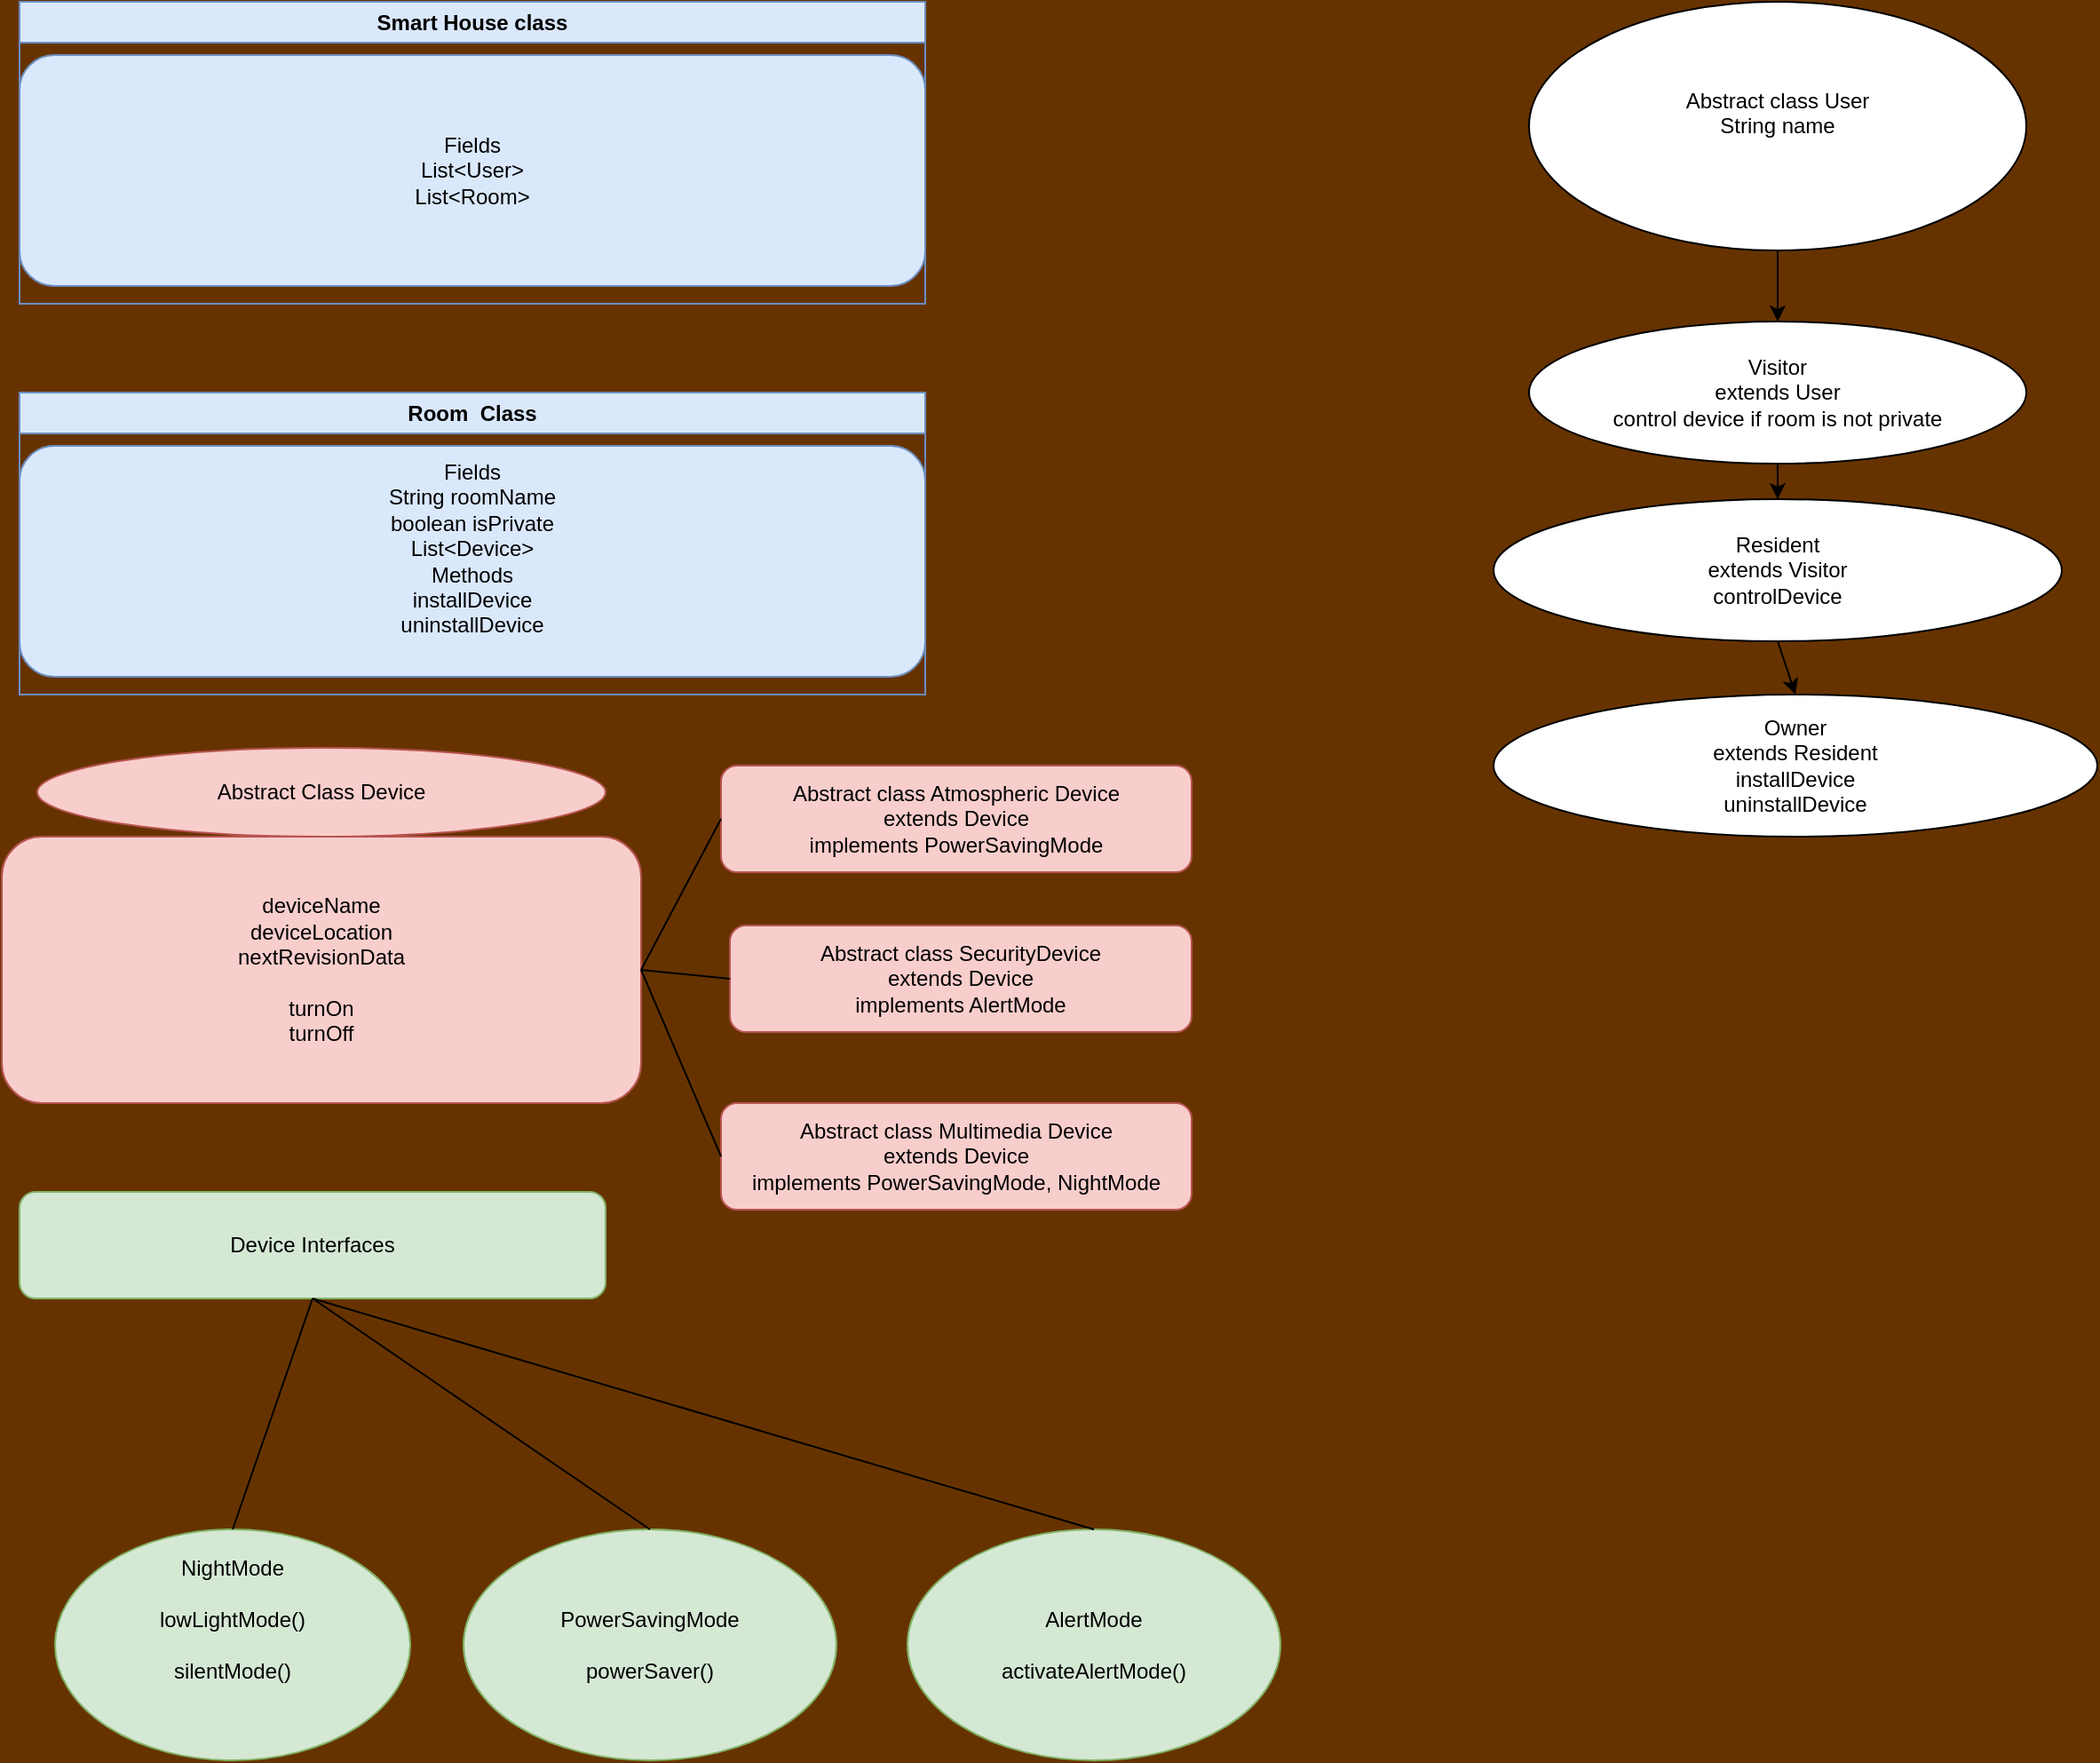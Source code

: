 <mxfile version="21.7.1" type="github">
  <diagram name="Page-1" id="9rA9lKoRtjfUEAICKigl">
    <mxGraphModel dx="1687" dy="2020" grid="1" gridSize="10" guides="1" tooltips="1" connect="1" arrows="1" fold="1" page="1" pageScale="1" pageWidth="850" pageHeight="1100" background="#663300" math="0" shadow="0">
      <root>
        <mxCell id="0" />
        <mxCell id="1" parent="0" />
        <mxCell id="LB6RR5R6ET7taKvT4Xzy-3" value="&lt;div&gt;Abstract Class Device&lt;/div&gt;" style="ellipse;whiteSpace=wrap;html=1;fillColor=#f8cecc;strokeColor=#b85450;" parent="1" vertex="1">
          <mxGeometry x="40" y="-650" width="320" height="50" as="geometry" />
        </mxCell>
        <mxCell id="LB6RR5R6ET7taKvT4Xzy-4" value="&lt;div&gt;deviceName&lt;/div&gt;&lt;div&gt;deviceLocation&lt;/div&gt;&lt;div&gt;nextRevisionData&lt;/div&gt;&lt;div&gt;&lt;br&gt;&lt;/div&gt;&lt;div&gt;turnOn&lt;/div&gt;&lt;div&gt;turnOff&lt;br&gt;&lt;/div&gt;" style="rounded=1;whiteSpace=wrap;html=1;fillColor=#f8cecc;strokeColor=#b85450;" parent="1" vertex="1">
          <mxGeometry x="20" y="-600" width="360" height="150" as="geometry" />
        </mxCell>
        <mxCell id="LB6RR5R6ET7taKvT4Xzy-5" value="Device Interfaces" style="rounded=1;whiteSpace=wrap;html=1;fillColor=#d5e8d4;strokeColor=#82b366;" parent="1" vertex="1">
          <mxGeometry x="30" y="-400" width="330" height="60" as="geometry" />
        </mxCell>
        <mxCell id="LB6RR5R6ET7taKvT4Xzy-6" value="&lt;div&gt;NightMode&lt;/div&gt;&lt;div&gt;&lt;br&gt;&lt;/div&gt;&lt;div&gt;lowLightMode()&lt;/div&gt;&lt;div&gt;&lt;br&gt;&lt;/div&gt;&lt;div&gt;silentMode()&lt;br&gt;&lt;/div&gt;&lt;div&gt;&lt;br&gt;&lt;/div&gt;&lt;div&gt;&lt;br&gt;&lt;/div&gt;" style="ellipse;whiteSpace=wrap;html=1;fillColor=#d5e8d4;strokeColor=#82b366;" parent="1" vertex="1">
          <mxGeometry x="50" y="-210" width="200" height="130" as="geometry" />
        </mxCell>
        <mxCell id="LB6RR5R6ET7taKvT4Xzy-7" value="&lt;div&gt;PowerSavingMode&lt;/div&gt;&lt;div&gt;&lt;br&gt;&lt;/div&gt;&lt;div&gt;powerSaver()&lt;br&gt;&lt;/div&gt;" style="ellipse;whiteSpace=wrap;html=1;fillColor=#d5e8d4;strokeColor=#82b366;" parent="1" vertex="1">
          <mxGeometry x="280" y="-210" width="210" height="130" as="geometry" />
        </mxCell>
        <mxCell id="LB6RR5R6ET7taKvT4Xzy-8" value="&lt;div&gt;AlertMode&lt;/div&gt;&lt;div&gt;&lt;br&gt;&lt;/div&gt;&lt;div&gt;activateAlertMode()&lt;br&gt;&lt;/div&gt;" style="ellipse;whiteSpace=wrap;html=1;fillColor=#d5e8d4;strokeColor=#82b366;" parent="1" vertex="1">
          <mxGeometry x="530" y="-210" width="210" height="130" as="geometry" />
        </mxCell>
        <mxCell id="LB6RR5R6ET7taKvT4Xzy-10" value="" style="endArrow=none;html=1;rounded=0;exitX=0.5;exitY=0;exitDx=0;exitDy=0;entryX=0.5;entryY=1;entryDx=0;entryDy=0;" parent="1" source="LB6RR5R6ET7taKvT4Xzy-6" target="LB6RR5R6ET7taKvT4Xzy-5" edge="1">
          <mxGeometry width="50" height="50" relative="1" as="geometry">
            <mxPoint x="390" y="-330" as="sourcePoint" />
            <mxPoint x="440" y="-380" as="targetPoint" />
          </mxGeometry>
        </mxCell>
        <mxCell id="LB6RR5R6ET7taKvT4Xzy-11" value="" style="endArrow=none;html=1;rounded=0;exitX=0.5;exitY=0;exitDx=0;exitDy=0;entryX=0.5;entryY=1;entryDx=0;entryDy=0;" parent="1" source="LB6RR5R6ET7taKvT4Xzy-7" target="LB6RR5R6ET7taKvT4Xzy-5" edge="1">
          <mxGeometry width="50" height="50" relative="1" as="geometry">
            <mxPoint x="390" y="-330" as="sourcePoint" />
            <mxPoint x="440" y="-380" as="targetPoint" />
          </mxGeometry>
        </mxCell>
        <mxCell id="LB6RR5R6ET7taKvT4Xzy-12" value="" style="endArrow=none;html=1;rounded=0;exitX=0.5;exitY=1;exitDx=0;exitDy=0;entryX=0.5;entryY=0;entryDx=0;entryDy=0;" parent="1" source="LB6RR5R6ET7taKvT4Xzy-5" target="LB6RR5R6ET7taKvT4Xzy-8" edge="1">
          <mxGeometry width="50" height="50" relative="1" as="geometry">
            <mxPoint x="390" y="-330" as="sourcePoint" />
            <mxPoint x="440" y="-380" as="targetPoint" />
          </mxGeometry>
        </mxCell>
        <mxCell id="LB6RR5R6ET7taKvT4Xzy-13" value="&lt;div&gt;Abstract class User&lt;/div&gt;&lt;div&gt;String name&lt;br&gt;&lt;/div&gt;&lt;div&gt;&lt;br&gt;&lt;/div&gt;" style="ellipse;whiteSpace=wrap;html=1;" parent="1" vertex="1">
          <mxGeometry x="880" y="-1070" width="280" height="140" as="geometry" />
        </mxCell>
        <mxCell id="LB6RR5R6ET7taKvT4Xzy-495" value="&lt;div&gt;Smart House class&lt;/div&gt;" style="swimlane;whiteSpace=wrap;html=1;fillColor=#dae8fc;strokeColor=#6c8ebf;" parent="1" vertex="1">
          <mxGeometry x="30" y="-1070" width="510" height="170" as="geometry" />
        </mxCell>
        <mxCell id="LB6RR5R6ET7taKvT4Xzy-496" value="&lt;div&gt;Fields&lt;/div&gt;&lt;div&gt;List&amp;lt;User&amp;gt;&lt;br&gt;&lt;/div&gt;&lt;div&gt;List&amp;lt;Room&amp;gt;&lt;/div&gt;" style="rounded=1;whiteSpace=wrap;html=1;fillColor=#dae8fc;strokeColor=#6c8ebf;" parent="LB6RR5R6ET7taKvT4Xzy-495" vertex="1">
          <mxGeometry y="30" width="510" height="130" as="geometry" />
        </mxCell>
        <mxCell id="yLEq_J4bFB693XNkT7zh-1" value="&lt;div&gt;Room&amp;nbsp; Class&lt;/div&gt;" style="swimlane;whiteSpace=wrap;html=1;fillColor=#dae8fc;strokeColor=#6c8ebf;" vertex="1" parent="1">
          <mxGeometry x="30" y="-850" width="510" height="170" as="geometry" />
        </mxCell>
        <mxCell id="yLEq_J4bFB693XNkT7zh-2" value="&lt;div&gt;Fields&lt;/div&gt;&lt;div&gt;String roomName&lt;/div&gt;&lt;div&gt;boolean isPrivate&lt;br&gt;&lt;/div&gt;&lt;div&gt;List&amp;lt;Device&amp;gt;&lt;/div&gt;&lt;div&gt;Methods&lt;/div&gt;&lt;div&gt;installDevice&lt;/div&gt;&lt;div&gt;uninstallDevice&lt;br&gt;&lt;/div&gt;&lt;div&gt;&lt;br&gt;&lt;/div&gt;" style="rounded=1;whiteSpace=wrap;html=1;fillColor=#dae8fc;strokeColor=#6c8ebf;" vertex="1" parent="yLEq_J4bFB693XNkT7zh-1">
          <mxGeometry y="30" width="510" height="130" as="geometry" />
        </mxCell>
        <mxCell id="yLEq_J4bFB693XNkT7zh-5" value="&lt;div&gt;Abstract class Atmospheric Device&lt;/div&gt;&lt;div&gt;extends Device&lt;/div&gt;&lt;div&gt;implements PowerSavingMode&lt;br&gt;&lt;/div&gt;" style="rounded=1;whiteSpace=wrap;html=1;fillColor=#f8cecc;strokeColor=#b85450;" vertex="1" parent="1">
          <mxGeometry x="425" y="-640" width="265" height="60" as="geometry" />
        </mxCell>
        <mxCell id="yLEq_J4bFB693XNkT7zh-6" value="&lt;div&gt;Abstract class SecurityDevice&lt;/div&gt;&lt;div&gt;extends Device&lt;/div&gt;&lt;div&gt;implements AlertMode&lt;br&gt;&lt;/div&gt;" style="rounded=1;whiteSpace=wrap;html=1;fillColor=#f8cecc;strokeColor=#b85450;" vertex="1" parent="1">
          <mxGeometry x="430" y="-550" width="260" height="60" as="geometry" />
        </mxCell>
        <mxCell id="yLEq_J4bFB693XNkT7zh-7" value="&lt;div&gt;Abstract class Multimedia Device&lt;/div&gt;&lt;div&gt;extends Device&lt;/div&gt;&lt;div&gt;implements PowerSavingMode, NightMode&lt;br&gt;&lt;/div&gt;" style="rounded=1;whiteSpace=wrap;html=1;fillColor=#f8cecc;strokeColor=#b85450;" vertex="1" parent="1">
          <mxGeometry x="425" y="-450" width="265" height="60" as="geometry" />
        </mxCell>
        <mxCell id="yLEq_J4bFB693XNkT7zh-8" value="" style="endArrow=none;html=1;rounded=0;exitX=1;exitY=0.5;exitDx=0;exitDy=0;entryX=0;entryY=0.5;entryDx=0;entryDy=0;" edge="1" parent="1" source="LB6RR5R6ET7taKvT4Xzy-4" target="yLEq_J4bFB693XNkT7zh-7">
          <mxGeometry width="50" height="50" relative="1" as="geometry">
            <mxPoint x="460" y="-400" as="sourcePoint" />
            <mxPoint x="510" y="-450" as="targetPoint" />
          </mxGeometry>
        </mxCell>
        <mxCell id="yLEq_J4bFB693XNkT7zh-9" value="" style="endArrow=none;html=1;rounded=0;entryX=0;entryY=0.5;entryDx=0;entryDy=0;exitX=1;exitY=0.5;exitDx=0;exitDy=0;" edge="1" parent="1" source="LB6RR5R6ET7taKvT4Xzy-4" target="yLEq_J4bFB693XNkT7zh-6">
          <mxGeometry width="50" height="50" relative="1" as="geometry">
            <mxPoint x="460" y="-400" as="sourcePoint" />
            <mxPoint x="510" y="-450" as="targetPoint" />
          </mxGeometry>
        </mxCell>
        <mxCell id="yLEq_J4bFB693XNkT7zh-10" value="" style="endArrow=none;html=1;rounded=0;exitX=1;exitY=0.5;exitDx=0;exitDy=0;entryX=0;entryY=0.5;entryDx=0;entryDy=0;" edge="1" parent="1" source="LB6RR5R6ET7taKvT4Xzy-4" target="yLEq_J4bFB693XNkT7zh-5">
          <mxGeometry width="50" height="50" relative="1" as="geometry">
            <mxPoint x="460" y="-400" as="sourcePoint" />
            <mxPoint x="510" y="-450" as="targetPoint" />
          </mxGeometry>
        </mxCell>
        <mxCell id="yLEq_J4bFB693XNkT7zh-11" value="&lt;div&gt;Visitor&lt;br&gt;&lt;/div&gt;&lt;div&gt;extends User&lt;/div&gt;&lt;div&gt;control device if room is not private&lt;br&gt;&lt;/div&gt;" style="ellipse;whiteSpace=wrap;html=1;" vertex="1" parent="1">
          <mxGeometry x="880" y="-890" width="280" height="80" as="geometry" />
        </mxCell>
        <mxCell id="yLEq_J4bFB693XNkT7zh-12" value="&lt;div&gt;Resident&lt;/div&gt;&lt;div&gt;extends Visitor&lt;/div&gt;&lt;div&gt;controlDevice&lt;br&gt;&lt;/div&gt;" style="ellipse;whiteSpace=wrap;html=1;" vertex="1" parent="1">
          <mxGeometry x="860" y="-790" width="320" height="80" as="geometry" />
        </mxCell>
        <mxCell id="yLEq_J4bFB693XNkT7zh-13" value="&lt;div&gt;Owner&lt;/div&gt;&lt;div&gt;extends Resident&lt;/div&gt;&lt;div&gt;installDevice&lt;/div&gt;&lt;div&gt;uninstallDevice&lt;br&gt;&lt;/div&gt;" style="ellipse;whiteSpace=wrap;html=1;" vertex="1" parent="1">
          <mxGeometry x="860" y="-680" width="340" height="80" as="geometry" />
        </mxCell>
        <mxCell id="yLEq_J4bFB693XNkT7zh-14" value="" style="endArrow=classic;html=1;rounded=0;exitX=0.5;exitY=1;exitDx=0;exitDy=0;entryX=0.5;entryY=0;entryDx=0;entryDy=0;" edge="1" parent="1" source="LB6RR5R6ET7taKvT4Xzy-13" target="yLEq_J4bFB693XNkT7zh-11">
          <mxGeometry width="50" height="50" relative="1" as="geometry">
            <mxPoint x="1080" y="-830" as="sourcePoint" />
            <mxPoint x="1130" y="-880" as="targetPoint" />
          </mxGeometry>
        </mxCell>
        <mxCell id="yLEq_J4bFB693XNkT7zh-15" value="" style="endArrow=classic;html=1;rounded=0;exitX=0.5;exitY=1;exitDx=0;exitDy=0;entryX=0.5;entryY=0;entryDx=0;entryDy=0;" edge="1" parent="1" source="yLEq_J4bFB693XNkT7zh-11" target="yLEq_J4bFB693XNkT7zh-12">
          <mxGeometry width="50" height="50" relative="1" as="geometry">
            <mxPoint x="1010" y="-770" as="sourcePoint" />
            <mxPoint x="1060" y="-820" as="targetPoint" />
          </mxGeometry>
        </mxCell>
        <mxCell id="yLEq_J4bFB693XNkT7zh-16" value="" style="endArrow=classic;html=1;rounded=0;exitX=0.5;exitY=1;exitDx=0;exitDy=0;entryX=0.5;entryY=0;entryDx=0;entryDy=0;" edge="1" parent="1" source="yLEq_J4bFB693XNkT7zh-12" target="yLEq_J4bFB693XNkT7zh-13">
          <mxGeometry width="50" height="50" relative="1" as="geometry">
            <mxPoint x="1080" y="-830" as="sourcePoint" />
            <mxPoint x="1130" y="-880" as="targetPoint" />
          </mxGeometry>
        </mxCell>
      </root>
    </mxGraphModel>
  </diagram>
</mxfile>
